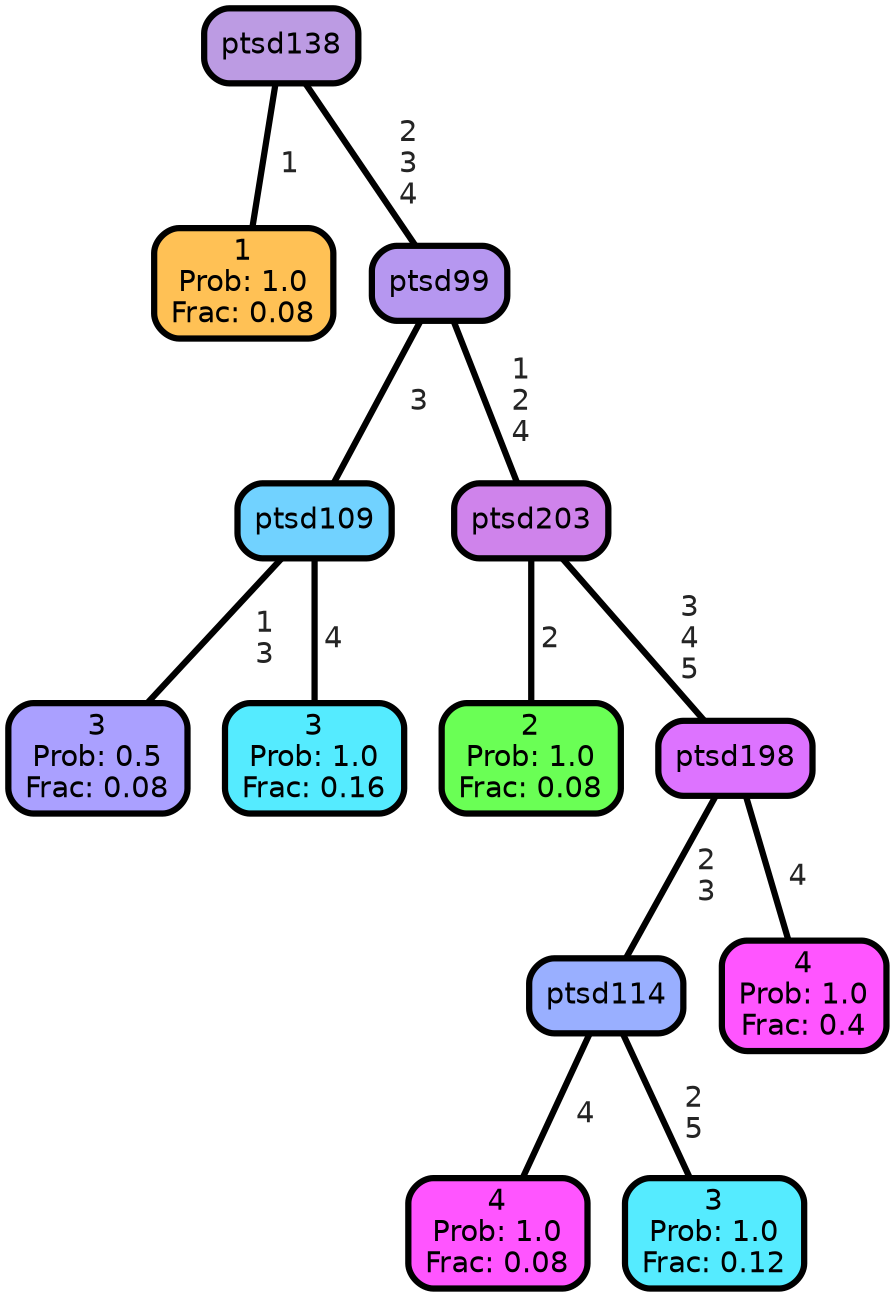 graph Tree {
node [shape=box, style="filled, rounded",color="black",penwidth="3",fontcolor="black",                 fontname=helvetica] ;
graph [ranksep="0 equally", splines=straight,                 bgcolor=transparent, dpi=200] ;
edge [fontname=helvetica, fontweight=bold,fontcolor=grey14,color=black] ;
0 [label="1
Prob: 1.0
Frac: 0.08", fillcolor="#ffc155"] ;
1 [label="ptsd138", fillcolor="#bc9be3"] ;
2 [label="3
Prob: 0.5
Frac: 0.08", fillcolor="#aaa0ff"] ;
3 [label="ptsd109", fillcolor="#71d2ff"] ;
4 [label="3
Prob: 1.0
Frac: 0.16", fillcolor="#55ebff"] ;
5 [label="ptsd99", fillcolor="#b697f0"] ;
6 [label="2
Prob: 1.0
Frac: 0.08", fillcolor="#6aff55"] ;
7 [label="ptsd203", fillcolor="#cf83eb"] ;
8 [label="4
Prob: 1.0
Frac: 0.08", fillcolor="#ff55ff"] ;
9 [label="ptsd114", fillcolor="#99afff"] ;
10 [label="3
Prob: 1.0
Frac: 0.12", fillcolor="#55ebff"] ;
11 [label="ptsd198", fillcolor="#dd73ff"] ;
12 [label="4
Prob: 1.0
Frac: 0.4", fillcolor="#ff55ff"] ;
1 -- 0 [label=" 1",penwidth=3] ;
1 -- 5 [label=" 2\n 3\n 4",penwidth=3] ;
3 -- 2 [label=" 1\n 3",penwidth=3] ;
3 -- 4 [label=" 4",penwidth=3] ;
5 -- 3 [label=" 3",penwidth=3] ;
5 -- 7 [label=" 1\n 2\n 4",penwidth=3] ;
7 -- 6 [label=" 2",penwidth=3] ;
7 -- 11 [label=" 3\n 4\n 5",penwidth=3] ;
9 -- 8 [label=" 4",penwidth=3] ;
9 -- 10 [label=" 2\n 5",penwidth=3] ;
11 -- 9 [label=" 2\n 3",penwidth=3] ;
11 -- 12 [label=" 4",penwidth=3] ;
{rank = same;}}